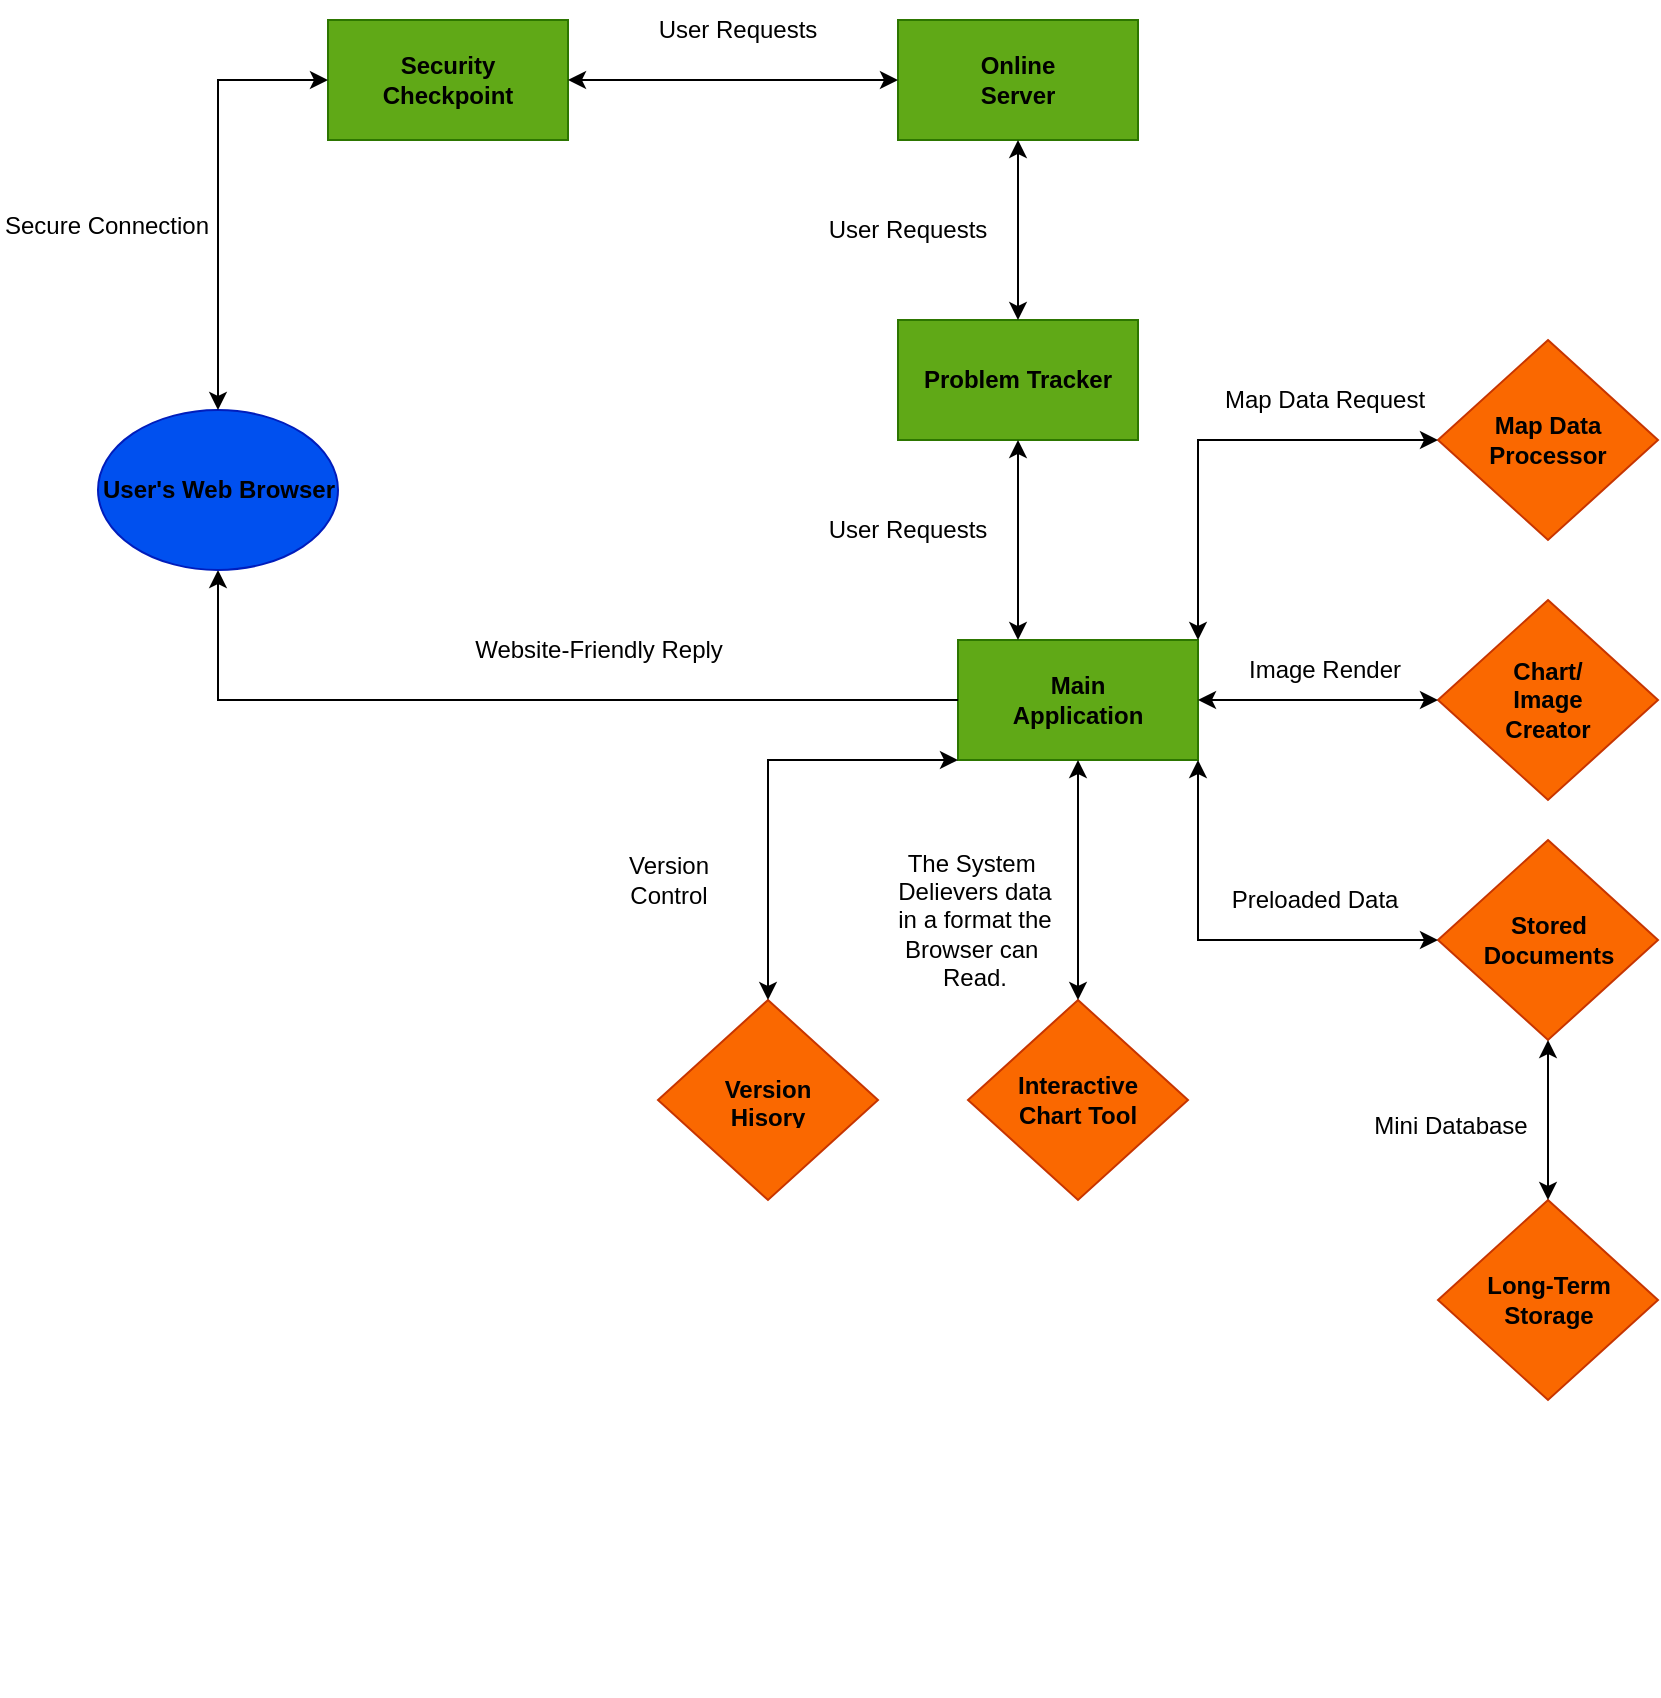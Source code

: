 <mxfile version="28.2.5">
  <diagram name="Page-1" id="8kqvqSrlIUStSHRjoNTn">
    <mxGraphModel dx="1576" dy="1140" grid="0" gridSize="10" guides="1" tooltips="1" connect="1" arrows="1" fold="1" page="1" pageScale="1" pageWidth="850" pageHeight="1100" math="0" shadow="0">
      <root>
        <mxCell id="0" />
        <mxCell id="1" parent="0" />
        <mxCell id="29_lMcJgXWUXOSpxI1Tw-3" value="" style="rhombus;whiteSpace=wrap;html=1;fillColor=#fa6800;strokeColor=#C73500;fontColor=#000000;movable=1;resizable=1;rotatable=1;deletable=1;editable=1;locked=0;connectable=1;" parent="1" vertex="1">
          <mxGeometry x="720" y="310" width="110" height="100" as="geometry" />
        </mxCell>
        <mxCell id="29_lMcJgXWUXOSpxI1Tw-4" value="" style="rhombus;whiteSpace=wrap;html=1;fillColor=#fa6800;strokeColor=#C73500;fontColor=#000000;movable=1;resizable=1;rotatable=1;deletable=1;editable=1;locked=0;connectable=1;" parent="1" vertex="1">
          <mxGeometry x="720" y="440" width="110" height="100" as="geometry" />
        </mxCell>
        <mxCell id="29_lMcJgXWUXOSpxI1Tw-5" value="" style="rhombus;whiteSpace=wrap;html=1;fillColor=#fa6800;strokeColor=#C73500;fontColor=#000000;movable=1;resizable=1;rotatable=1;deletable=1;editable=1;locked=0;connectable=1;" parent="1" vertex="1">
          <mxGeometry x="720" y="560" width="110" height="100" as="geometry" />
        </mxCell>
        <mxCell id="29_lMcJgXWUXOSpxI1Tw-1" value="" style="rhombus;whiteSpace=wrap;html=1;fillColor=#fa6800;strokeColor=#C73500;fontColor=#000000;movable=1;resizable=1;rotatable=1;deletable=1;editable=1;locked=0;connectable=1;" parent="1" vertex="1">
          <mxGeometry x="485" y="640" width="110" height="100" as="geometry" />
        </mxCell>
        <mxCell id="e5YlROalgt90EZlh6qm4-6" value="" style="rounded=0;whiteSpace=wrap;html=1;fillColor=#60a917;fontColor=#ffffff;strokeColor=#2D7600;movable=1;resizable=1;rotatable=1;deletable=1;editable=1;locked=0;connectable=1;" parent="1" vertex="1">
          <mxGeometry x="480" y="460" width="120" height="60" as="geometry" />
        </mxCell>
        <mxCell id="e5YlROalgt90EZlh6qm4-7" value="&lt;font style=&quot;color: light-dark(rgb(0, 0, 0), rgb(0, 0, 0));&quot;&gt;&lt;b&gt;Main Application&lt;/b&gt;&lt;/font&gt;" style="text;html=1;align=center;verticalAlign=middle;whiteSpace=wrap;rounded=0;movable=1;resizable=1;rotatable=1;deletable=1;editable=1;locked=0;connectable=1;" parent="1" vertex="1">
          <mxGeometry x="510" y="475" width="60" height="30" as="geometry" />
        </mxCell>
        <mxCell id="e5YlROalgt90EZlh6qm4-12" value="" style="endArrow=classic;html=1;rounded=0;entryX=0.5;entryY=1;entryDx=0;entryDy=0;exitX=0;exitY=0.5;exitDx=0;exitDy=0;" parent="1" source="e5YlROalgt90EZlh6qm4-6" target="e5YlROalgt90EZlh6qm4-1" edge="1">
          <mxGeometry width="50" height="50" relative="1" as="geometry">
            <mxPoint x="320" y="570" as="sourcePoint" />
            <mxPoint x="370" y="520" as="targetPoint" />
            <Array as="points">
              <mxPoint x="110" y="490" />
            </Array>
          </mxGeometry>
        </mxCell>
        <mxCell id="e5YlROalgt90EZlh6qm4-13" value="&lt;b&gt;&lt;font style=&quot;color: light-dark(rgb(0, 0, 0), rgb(0, 0, 0));&quot;&gt;Stored Documents&lt;/font&gt;&lt;/b&gt;" style="text;html=1;align=center;verticalAlign=middle;whiteSpace=wrap;rounded=0;movable=1;resizable=1;rotatable=1;deletable=1;editable=1;locked=0;connectable=1;" parent="1" vertex="1">
          <mxGeometry x="732.5" y="595" width="85" height="30" as="geometry" />
        </mxCell>
        <mxCell id="e5YlROalgt90EZlh6qm4-14" value="" style="endArrow=classic;startArrow=classic;html=1;rounded=0;entryX=1;entryY=1;entryDx=0;entryDy=0;exitX=0;exitY=0.5;exitDx=0;exitDy=0;" parent="1" source="29_lMcJgXWUXOSpxI1Tw-5" target="e5YlROalgt90EZlh6qm4-6" edge="1">
          <mxGeometry width="50" height="50" relative="1" as="geometry">
            <mxPoint x="700" y="610" as="sourcePoint" />
            <mxPoint x="540" y="530" as="targetPoint" />
            <Array as="points">
              <mxPoint x="600" y="610" />
            </Array>
          </mxGeometry>
        </mxCell>
        <mxCell id="e5YlROalgt90EZlh6qm4-15" value="&lt;font color=&quot;#000000&quot;&gt;&lt;b&gt;Chart/ Image Creator&lt;/b&gt;&lt;/font&gt;" style="text;html=1;align=center;verticalAlign=middle;whiteSpace=wrap;rounded=0;movable=1;resizable=1;rotatable=1;deletable=1;editable=1;locked=0;connectable=1;" parent="1" vertex="1">
          <mxGeometry x="745" y="475" width="60" height="30" as="geometry" />
        </mxCell>
        <mxCell id="e5YlROalgt90EZlh6qm4-16" value="" style="endArrow=classic;startArrow=classic;html=1;rounded=0;exitX=1;exitY=0.5;exitDx=0;exitDy=0;entryX=0;entryY=0.5;entryDx=0;entryDy=0;" parent="1" source="e5YlROalgt90EZlh6qm4-6" target="29_lMcJgXWUXOSpxI1Tw-4" edge="1">
          <mxGeometry width="50" height="50" relative="1" as="geometry">
            <mxPoint x="790" y="600" as="sourcePoint" />
            <mxPoint x="700" y="490" as="targetPoint" />
          </mxGeometry>
        </mxCell>
        <mxCell id="e5YlROalgt90EZlh6qm4-20" value="" style="group;fontStyle=1;movable=1;resizable=1;rotatable=1;deletable=1;editable=1;locked=0;connectable=1;" parent="1" vertex="1" connectable="0">
          <mxGeometry x="450" y="150" width="120" height="60" as="geometry" />
        </mxCell>
        <mxCell id="e5YlROalgt90EZlh6qm4-4" value="" style="rounded=0;whiteSpace=wrap;html=1;fillColor=#60a917;fontColor=#ffffff;strokeColor=#2D7600;movable=0;resizable=0;rotatable=0;deletable=0;editable=0;locked=1;connectable=0;" parent="e5YlROalgt90EZlh6qm4-20" vertex="1">
          <mxGeometry width="120" height="60" as="geometry" />
        </mxCell>
        <mxCell id="e5YlROalgt90EZlh6qm4-5" value="&lt;b&gt;Online Server&lt;/b&gt;" style="text;html=1;align=center;verticalAlign=middle;whiteSpace=wrap;rounded=0;fontColor=light-dark(#000000,#000000);movable=1;resizable=1;rotatable=1;deletable=1;editable=1;locked=0;connectable=1;" parent="e5YlROalgt90EZlh6qm4-20" vertex="1">
          <mxGeometry x="30" y="15" width="60" height="30" as="geometry" />
        </mxCell>
        <mxCell id="e5YlROalgt90EZlh6qm4-18" value="" style="endArrow=classic;startArrow=classic;html=1;rounded=0;entryX=0;entryY=0.5;entryDx=0;entryDy=0;exitX=1;exitY=0;exitDx=0;exitDy=0;" parent="1" source="e5YlROalgt90EZlh6qm4-6" target="29_lMcJgXWUXOSpxI1Tw-3" edge="1">
          <mxGeometry width="50" height="50" relative="1" as="geometry">
            <mxPoint x="790" y="600" as="sourcePoint" />
            <mxPoint x="700" y="360" as="targetPoint" />
            <Array as="points">
              <mxPoint x="600" y="360" />
            </Array>
          </mxGeometry>
        </mxCell>
        <mxCell id="e5YlROalgt90EZlh6qm4-19" value="" style="group;strokeColor=none;fillColor=none;fontColor=#ffffff;movable=1;resizable=1;rotatable=1;deletable=1;editable=1;locked=0;connectable=1;" parent="1" vertex="1" connectable="0">
          <mxGeometry x="50" y="345" width="120" height="80" as="geometry" />
        </mxCell>
        <mxCell id="e5YlROalgt90EZlh6qm4-1" value="" style="ellipse;whiteSpace=wrap;html=1;fillColor=#0050ef;fontColor=#FFFFFF;strokeColor=#001DBC;movable=0;resizable=0;rotatable=0;deletable=0;editable=0;locked=1;connectable=0;" parent="e5YlROalgt90EZlh6qm4-19" vertex="1">
          <mxGeometry width="120" height="80" as="geometry" />
        </mxCell>
        <mxCell id="e5YlROalgt90EZlh6qm4-2" value="&lt;b&gt;User&#39;s Web Browser&lt;/b&gt;" style="text;html=1;align=center;verticalAlign=middle;rounded=0;fontColor=light-dark(#000000,#000000);movable=1;resizable=1;rotatable=1;deletable=1;editable=1;locked=0;connectable=1;" parent="e5YlROalgt90EZlh6qm4-19" vertex="1">
          <mxGeometry x="30" y="25" width="60" height="30" as="geometry" />
        </mxCell>
        <mxCell id="e5YlROalgt90EZlh6qm4-22" value="&lt;b&gt;&lt;font style=&quot;color: light-dark(rgb(0, 0, 0), rgb(0, 0, 0));&quot;&gt;Map Data Processor&lt;/font&gt;&lt;/b&gt;" style="text;html=1;align=center;verticalAlign=middle;whiteSpace=wrap;rounded=0;movable=1;resizable=1;rotatable=1;deletable=1;editable=1;locked=0;connectable=1;" parent="1" vertex="1">
          <mxGeometry x="745" y="345" width="60" height="30" as="geometry" />
        </mxCell>
        <mxCell id="e5YlROalgt90EZlh6qm4-24" value="&lt;b&gt;&lt;font style=&quot;color: light-dark(rgb(0, 0, 0), rgb(0, 0, 0));&quot;&gt;Interactive Chart Tool&lt;/font&gt;&lt;/b&gt;" style="text;html=1;align=center;verticalAlign=middle;whiteSpace=wrap;rounded=0;movable=1;resizable=1;rotatable=1;deletable=1;editable=1;locked=0;connectable=1;" parent="1" vertex="1">
          <mxGeometry x="510" y="675" width="60" height="30" as="geometry" />
        </mxCell>
        <mxCell id="e5YlROalgt90EZlh6qm4-25" value="" style="endArrow=classic;startArrow=classic;html=1;rounded=0;entryX=0.5;entryY=1;entryDx=0;entryDy=0;exitX=0.5;exitY=0;exitDx=0;exitDy=0;" parent="1" target="e5YlROalgt90EZlh6qm4-6" edge="1">
          <mxGeometry width="50" height="50" relative="1" as="geometry">
            <mxPoint x="540" y="640" as="sourcePoint" />
            <mxPoint x="840" y="550" as="targetPoint" />
          </mxGeometry>
        </mxCell>
        <mxCell id="29_lMcJgXWUXOSpxI1Tw-6" value="User Requests" style="text;html=1;align=center;verticalAlign=middle;whiteSpace=wrap;rounded=0;" parent="1" vertex="1">
          <mxGeometry x="315" y="140" width="110" height="30" as="geometry" />
        </mxCell>
        <mxCell id="29_lMcJgXWUXOSpxI1Tw-8" value="Website-Friendly Reply" style="text;html=1;align=center;verticalAlign=middle;resizable=0;points=[];autosize=1;strokeColor=none;fillColor=none;" parent="1" vertex="1">
          <mxGeometry x="229" y="452" width="142" height="26" as="geometry" />
        </mxCell>
        <mxCell id="29_lMcJgXWUXOSpxI1Tw-9" value="User Requests" style="text;html=1;align=center;verticalAlign=middle;whiteSpace=wrap;rounded=0;" parent="1" vertex="1">
          <mxGeometry x="400" y="240" width="110" height="30" as="geometry" />
        </mxCell>
        <mxCell id="29_lMcJgXWUXOSpxI1Tw-10" value="Image Render" style="text;html=1;align=center;verticalAlign=middle;resizable=0;points=[];autosize=1;strokeColor=none;fillColor=none;" parent="1" vertex="1">
          <mxGeometry x="612.5" y="460" width="100" height="30" as="geometry" />
        </mxCell>
        <mxCell id="29_lMcJgXWUXOSpxI1Tw-12" value="Map Data Request" style="text;html=1;align=center;verticalAlign=middle;resizable=0;points=[];autosize=1;strokeColor=none;fillColor=none;" parent="1" vertex="1">
          <mxGeometry x="603.5" y="327" width="118" height="26" as="geometry" />
        </mxCell>
        <mxCell id="29_lMcJgXWUXOSpxI1Tw-13" value="The System&amp;nbsp;&lt;div&gt;Delievers data&lt;/div&gt;&lt;div&gt;in a format the&lt;/div&gt;&lt;div&gt;Browser can&amp;nbsp;&lt;/div&gt;&lt;div&gt;Read.&lt;/div&gt;" style="text;html=1;align=center;verticalAlign=middle;resizable=0;points=[];autosize=1;strokeColor=none;fillColor=none;" parent="1" vertex="1">
          <mxGeometry x="440" y="558" width="95" height="84" as="geometry" />
        </mxCell>
        <mxCell id="29_lMcJgXWUXOSpxI1Tw-15" value="Preloaded Data" style="text;html=1;align=center;verticalAlign=middle;resizable=0;points=[];autosize=1;strokeColor=none;fillColor=none;" parent="1" vertex="1">
          <mxGeometry x="607.5" y="577" width="101" height="26" as="geometry" />
        </mxCell>
        <mxCell id="29_lMcJgXWUXOSpxI1Tw-16" value="" style="group;fontStyle=1;movable=1;resizable=1;rotatable=1;deletable=1;editable=1;locked=0;connectable=1;" parent="1" vertex="1" connectable="0">
          <mxGeometry x="165" y="150" width="120" height="60" as="geometry" />
        </mxCell>
        <mxCell id="29_lMcJgXWUXOSpxI1Tw-17" value="" style="rounded=0;whiteSpace=wrap;html=1;fillColor=#60a917;fontColor=#ffffff;strokeColor=#2D7600;movable=0;resizable=0;rotatable=0;deletable=0;editable=0;locked=1;connectable=0;" parent="29_lMcJgXWUXOSpxI1Tw-16" vertex="1">
          <mxGeometry width="120" height="60" as="geometry" />
        </mxCell>
        <mxCell id="29_lMcJgXWUXOSpxI1Tw-18" value="&lt;b&gt;Security Checkpoint&lt;/b&gt;" style="text;html=1;align=center;verticalAlign=middle;whiteSpace=wrap;rounded=0;fontColor=light-dark(#000000,#000000);movable=1;resizable=1;rotatable=1;deletable=1;editable=1;locked=0;connectable=1;" parent="29_lMcJgXWUXOSpxI1Tw-16" vertex="1">
          <mxGeometry x="30" y="15" width="60" height="30" as="geometry" />
        </mxCell>
        <mxCell id="29_lMcJgXWUXOSpxI1Tw-20" value="" style="endArrow=classic;startArrow=classic;html=1;rounded=0;exitX=1;exitY=0.5;exitDx=0;exitDy=0;entryX=0;entryY=0.5;entryDx=0;entryDy=0;" parent="1" source="29_lMcJgXWUXOSpxI1Tw-16" target="e5YlROalgt90EZlh6qm4-20" edge="1">
          <mxGeometry width="50" height="50" relative="1" as="geometry">
            <mxPoint x="400" y="600" as="sourcePoint" />
            <mxPoint x="450" y="550" as="targetPoint" />
          </mxGeometry>
        </mxCell>
        <mxCell id="29_lMcJgXWUXOSpxI1Tw-21" value="" style="endArrow=classic;startArrow=classic;html=1;rounded=0;exitX=0.5;exitY=0;exitDx=0;exitDy=0;entryX=0;entryY=0.5;entryDx=0;entryDy=0;" parent="1" source="e5YlROalgt90EZlh6qm4-19" target="29_lMcJgXWUXOSpxI1Tw-16" edge="1">
          <mxGeometry width="50" height="50" relative="1" as="geometry">
            <mxPoint x="400" y="600" as="sourcePoint" />
            <mxPoint x="450" y="550" as="targetPoint" />
            <Array as="points">
              <mxPoint x="110" y="180" />
            </Array>
          </mxGeometry>
        </mxCell>
        <mxCell id="29_lMcJgXWUXOSpxI1Tw-22" value="Secure Connection" style="text;html=1;align=center;verticalAlign=middle;resizable=1;points=[];autosize=1;strokeColor=none;fillColor=none;" parent="1" vertex="1">
          <mxGeometry x="1" y="240" width="106" height="26" as="geometry" />
        </mxCell>
        <mxCell id="29_lMcJgXWUXOSpxI1Tw-23" value="" style="rhombus;whiteSpace=wrap;html=1;fillColor=#fa6800;strokeColor=#C73500;fontColor=#000000;movable=1;resizable=1;rotatable=1;deletable=1;editable=1;locked=0;connectable=1;" parent="1" vertex="1">
          <mxGeometry x="720" y="740" width="110" height="100" as="geometry" />
        </mxCell>
        <mxCell id="29_lMcJgXWUXOSpxI1Tw-24" value="&lt;font style=&quot;color: light-dark(rgb(0, 0, 0), rgb(10, 10, 10));&quot;&gt;&lt;b style=&quot;&quot;&gt;Long-Term Storage&lt;/b&gt;&lt;/font&gt;" style="text;html=1;align=center;verticalAlign=middle;whiteSpace=wrap;rounded=0;movable=1;resizable=1;rotatable=1;deletable=1;editable=1;locked=0;connectable=1;" parent="1" vertex="1">
          <mxGeometry x="732.5" y="775" width="85" height="30" as="geometry" />
        </mxCell>
        <mxCell id="29_lMcJgXWUXOSpxI1Tw-25" value="" style="endArrow=classic;startArrow=classic;html=1;rounded=0;entryX=0.5;entryY=1;entryDx=0;entryDy=0;exitX=0.5;exitY=0;exitDx=0;exitDy=0;" parent="1" source="29_lMcJgXWUXOSpxI1Tw-23" target="29_lMcJgXWUXOSpxI1Tw-5" edge="1">
          <mxGeometry width="50" height="50" relative="1" as="geometry">
            <mxPoint x="560" y="600" as="sourcePoint" />
            <mxPoint x="610" y="550" as="targetPoint" />
          </mxGeometry>
        </mxCell>
        <mxCell id="29_lMcJgXWUXOSpxI1Tw-26" value="Mini Database" style="text;html=1;align=center;verticalAlign=middle;resizable=0;points=[];autosize=1;strokeColor=none;fillColor=none;" parent="1" vertex="1">
          <mxGeometry x="678" y="690" width="95" height="26" as="geometry" />
        </mxCell>
        <mxCell id="29_lMcJgXWUXOSpxI1Tw-27" value="" style="group;fontStyle=1;movable=1;resizable=1;rotatable=1;deletable=1;editable=1;locked=0;connectable=1;" parent="1" vertex="1" connectable="0">
          <mxGeometry x="450" y="300" width="120" height="60" as="geometry" />
        </mxCell>
        <mxCell id="29_lMcJgXWUXOSpxI1Tw-28" value="" style="rounded=0;whiteSpace=wrap;html=1;fillColor=#60a917;fontColor=#ffffff;strokeColor=#2D7600;movable=0;resizable=0;rotatable=0;deletable=0;editable=0;locked=1;connectable=0;" parent="29_lMcJgXWUXOSpxI1Tw-27" vertex="1">
          <mxGeometry width="120" height="60" as="geometry" />
        </mxCell>
        <mxCell id="29_lMcJgXWUXOSpxI1Tw-29" value="&lt;b&gt;Problem Tracker&lt;/b&gt;" style="text;html=1;align=center;verticalAlign=middle;whiteSpace=wrap;rounded=0;fontColor=light-dark(#000000,#000000);movable=1;resizable=1;rotatable=1;deletable=1;editable=1;locked=0;connectable=1;" parent="29_lMcJgXWUXOSpxI1Tw-27" vertex="1">
          <mxGeometry x="5" y="15" width="110" height="30" as="geometry" />
        </mxCell>
        <mxCell id="29_lMcJgXWUXOSpxI1Tw-32" value="" style="endArrow=classic;startArrow=classic;html=1;rounded=0;exitX=0.5;exitY=1;exitDx=0;exitDy=0;entryX=0.5;entryY=0;entryDx=0;entryDy=0;" parent="1" source="e5YlROalgt90EZlh6qm4-20" target="29_lMcJgXWUXOSpxI1Tw-27" edge="1">
          <mxGeometry width="50" height="50" relative="1" as="geometry">
            <mxPoint x="560" y="600" as="sourcePoint" />
            <mxPoint x="610" y="550" as="targetPoint" />
          </mxGeometry>
        </mxCell>
        <mxCell id="29_lMcJgXWUXOSpxI1Tw-33" value="" style="endArrow=classic;startArrow=classic;html=1;rounded=0;exitX=0.5;exitY=1;exitDx=0;exitDy=0;entryX=0.25;entryY=0;entryDx=0;entryDy=0;" parent="1" source="29_lMcJgXWUXOSpxI1Tw-27" target="e5YlROalgt90EZlh6qm4-6" edge="1">
          <mxGeometry width="50" height="50" relative="1" as="geometry">
            <mxPoint x="560" y="600" as="sourcePoint" />
            <mxPoint x="610" y="550" as="targetPoint" />
          </mxGeometry>
        </mxCell>
        <mxCell id="29_lMcJgXWUXOSpxI1Tw-34" value="User Requests" style="text;html=1;align=center;verticalAlign=middle;whiteSpace=wrap;rounded=0;" parent="1" vertex="1">
          <mxGeometry x="400" y="390" width="110" height="30" as="geometry" />
        </mxCell>
        <mxCell id="29_lMcJgXWUXOSpxI1Tw-38" value="" style="rhombus;whiteSpace=wrap;html=1;fillColor=#fa6800;strokeColor=#C73500;fontColor=#000000;movable=1;resizable=1;rotatable=1;deletable=1;editable=1;locked=0;connectable=1;" parent="1" vertex="1">
          <mxGeometry x="330" y="640" width="110" height="100" as="geometry" />
        </mxCell>
        <mxCell id="29_lMcJgXWUXOSpxI1Tw-40" value="" style="endArrow=classic;startArrow=classic;html=1;rounded=0;entryX=0;entryY=1;entryDx=0;entryDy=0;exitX=0.5;exitY=0;exitDx=0;exitDy=0;" parent="1" source="29_lMcJgXWUXOSpxI1Tw-38" target="e5YlROalgt90EZlh6qm4-6" edge="1">
          <mxGeometry width="50" height="50" relative="1" as="geometry">
            <mxPoint x="560" y="620" as="sourcePoint" />
            <mxPoint x="610" y="570" as="targetPoint" />
            <Array as="points">
              <mxPoint x="385" y="520" />
            </Array>
          </mxGeometry>
        </mxCell>
        <mxCell id="29_lMcJgXWUXOSpxI1Tw-41" value="&lt;font color=&quot;#000000&quot;&gt;&lt;b&gt;Version Hisory&lt;/b&gt;&lt;/font&gt;" style="text;strokeColor=none;fillColor=none;align=center;verticalAlign=middle;spacingLeft=4;spacingRight=4;overflow=hidden;points=[[0,0.5],[1,0.5]];portConstraint=eastwest;rotatable=0;whiteSpace=wrap;html=1;" parent="1" vertex="1">
          <mxGeometry x="345" y="675" width="80" height="30" as="geometry" />
        </mxCell>
        <mxCell id="29_lMcJgXWUXOSpxI1Tw-42" value="Version&lt;br&gt;Control" style="text;html=1;align=center;verticalAlign=middle;resizable=0;points=[];autosize=1;strokeColor=none;fillColor=none;" parent="1" vertex="1">
          <mxGeometry x="305" y="560" width="60" height="40" as="geometry" />
        </mxCell>
        <mxCell id="LRPmjM0a5f2GIW0v4T4P-1" value="" style="group;fontStyle=1;movable=0;resizable=0;rotatable=0;deletable=0;editable=0;locked=1;connectable=0;" vertex="1" connectable="0" parent="1">
          <mxGeometry x="400" y="928" width="120" height="60" as="geometry" />
        </mxCell>
      </root>
    </mxGraphModel>
  </diagram>
</mxfile>
